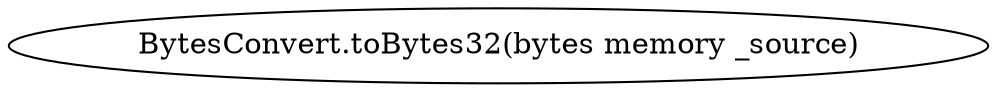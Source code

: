 digraph "" {
	graph [bb="0,0,399.15,36"];
	node [label="\N"];
	"BytesConvert.toBytes32(bytes memory _source)"	 [height=0.5,
		pos="199.57,18",
		width=5.5437];
}
digraph "" {
	graph [bb="0,0,399.15,36"];
	node [label="\N"];
	"BytesConvert.toBytes32(bytes memory _source)"	 [height=0.5,
		pos="199.57,18",
		width=5.5437];
}
digraph "" {
	graph [bb="0,0,399.15,36"];
	node [label="\N"];
	"BytesConvert.toBytes32(bytes memory _source)"	 [height=0.5,
		pos="199.57,18",
		width=5.5437];
}
digraph "" {
	graph [bb="0,0,399.15,36"];
	node [label="\N"];
	"BytesConvert.toBytes32(bytes memory _source)"	 [height=0.5,
		pos="199.57,18",
		width=5.5437];
}
digraph "" {
	graph [bb="0,0,399.15,36"];
	node [label="\N"];
	"BytesConvert.toBytes32(bytes memory _source)"	 [height=0.5,
		pos="199.57,18",
		width=5.5437];
}
